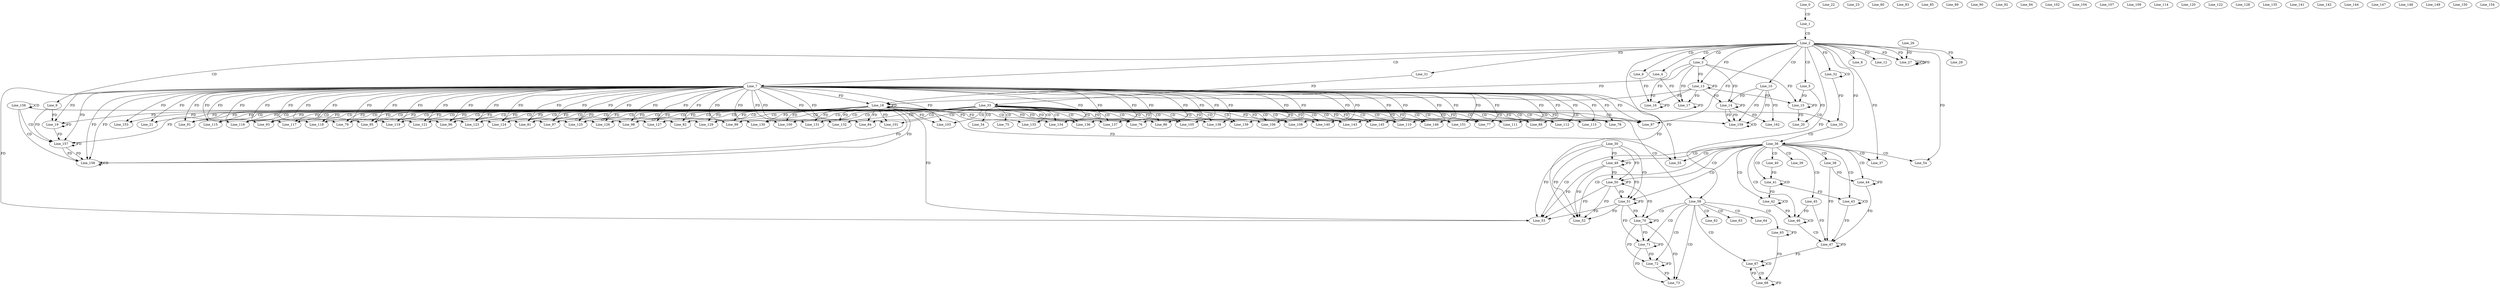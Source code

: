 digraph G {
  Line_0;
  Line_1;
  Line_2;
  Line_3;
  Line_4;
  Line_5;
  Line_6;
  Line_7;
  Line_8;
  Line_9;
  Line_10;
  Line_12;
  Line_13;
  Line_13;
  Line_14;
  Line_15;
  Line_15;
  Line_16;
  Line_16;
  Line_17;
  Line_17;
  Line_18;
  Line_18;
  Line_19;
  Line_20;
  Line_21;
  Line_22;
  Line_23;
  Line_27;
  Line_27;
  Line_27;
  Line_26;
  Line_27;
  Line_27;
  Line_28;
  Line_31;
  Line_32;
  Line_32;
  Line_31;
  Line_33;
  Line_33;
  Line_34;
  Line_35;
  Line_36;
  Line_36;
  Line_37;
  Line_37;
  Line_38;
  Line_39;
  Line_40;
  Line_41;
  Line_41;
  Line_42;
  Line_42;
  Line_43;
  Line_43;
  Line_44;
  Line_45;
  Line_46;
  Line_47;
  Line_47;
  Line_47;
  Line_49;
  Line_30;
  Line_50;
  Line_50;
  Line_51;
  Line_51;
  Line_52;
  Line_52;
  Line_53;
  Line_54;
  Line_54;
  Line_55;
  Line_58;
  Line_58;
  Line_58;
  Line_62;
  Line_63;
  Line_64;
  Line_65;
  Line_67;
  Line_68;
  Line_68;
  Line_68;
  Line_70;
  Line_71;
  Line_71;
  Line_72;
  Line_72;
  Line_73;
  Line_73;
  Line_75;
  Line_76;
  Line_77;
  Line_78;
  Line_79;
  Line_80;
  Line_81;
  Line_82;
  Line_83;
  Line_84;
  Line_85;
  Line_86;
  Line_87;
  Line_87;
  Line_88;
  Line_89;
  Line_90;
  Line_91;
  Line_92;
  Line_93;
  Line_94;
  Line_95;
  Line_96;
  Line_97;
  Line_98;
  Line_99;
  Line_100;
  Line_101;
  Line_102;
  Line_103;
  Line_104;
  Line_105;
  Line_106;
  Line_107;
  Line_108;
  Line_109;
  Line_110;
  Line_111;
  Line_112;
  Line_113;
  Line_114;
  Line_115;
  Line_116;
  Line_117;
  Line_118;
  Line_119;
  Line_120;
  Line_121;
  Line_122;
  Line_123;
  Line_124;
  Line_125;
  Line_126;
  Line_127;
  Line_128;
  Line_129;
  Line_130;
  Line_131;
  Line_132;
  Line_133;
  Line_134;
  Line_135;
  Line_136;
  Line_137;
  Line_138;
  Line_139;
  Line_140;
  Line_141;
  Line_142;
  Line_143;
  Line_144;
  Line_145;
  Line_146;
  Line_147;
  Line_148;
  Line_149;
  Line_150;
  Line_151;
  Line_153;
  Line_154;
  Line_156;
  Line_156;
  Line_157;
  Line_158;
  Line_158;
  Line_158;
  Line_159;
  Line_159;
  Line_162;
  Line_0 -> Line_1 [ label="CD" ];
  Line_1 -> Line_2 [ label="CD" ];
  Line_2 -> Line_3 [ label="CD" ];
  Line_2 -> Line_4 [ label="CD" ];
  Line_2 -> Line_5 [ label="CD" ];
  Line_2 -> Line_6 [ label="CD" ];
  Line_2 -> Line_7 [ label="CD" ];
  Line_2 -> Line_8 [ label="CD" ];
  Line_2 -> Line_9 [ label="CD" ];
  Line_2 -> Line_10 [ label="CD" ];
  Line_2 -> Line_12 [ label="FD" ];
  Line_3 -> Line_13 [ label="FD" ];
  Line_13 -> Line_13 [ label="FD" ];
  Line_2 -> Line_13 [ label="FD" ];
  Line_10 -> Line_14 [ label="FD" ];
  Line_14 -> Line_14 [ label="FD" ];
  Line_3 -> Line_14 [ label="FD" ];
  Line_13 -> Line_14 [ label="FD" ];
  Line_5 -> Line_15 [ label="FD" ];
  Line_15 -> Line_15 [ label="FD" ];
  Line_3 -> Line_15 [ label="FD" ];
  Line_13 -> Line_15 [ label="FD" ];
  Line_6 -> Line_16 [ label="FD" ];
  Line_16 -> Line_16 [ label="FD" ];
  Line_3 -> Line_16 [ label="FD" ];
  Line_13 -> Line_16 [ label="FD" ];
  Line_4 -> Line_17 [ label="FD" ];
  Line_17 -> Line_17 [ label="FD" ];
  Line_3 -> Line_17 [ label="FD" ];
  Line_13 -> Line_17 [ label="FD" ];
  Line_7 -> Line_18 [ label="FD" ];
  Line_18 -> Line_18 [ label="FD" ];
  Line_3 -> Line_18 [ label="FD" ];
  Line_13 -> Line_18 [ label="FD" ];
  Line_9 -> Line_19 [ label="FD" ];
  Line_19 -> Line_19 [ label="FD" ];
  Line_7 -> Line_19 [ label="FD" ];
  Line_18 -> Line_19 [ label="FD" ];
  Line_5 -> Line_20 [ label="FD" ];
  Line_15 -> Line_20 [ label="FD" ];
  Line_7 -> Line_21 [ label="FD" ];
  Line_18 -> Line_21 [ label="FD" ];
  Line_2 -> Line_27 [ label="FD" ];
  Line_27 -> Line_27 [ label="CD" ];
  Line_26 -> Line_27 [ label="FD" ];
  Line_27 -> Line_27 [ label="FD" ];
  Line_2 -> Line_27 [ label="FD" ];
  Line_2 -> Line_28 [ label="FD" ];
  Line_2 -> Line_31 [ label="FD" ];
  Line_32 -> Line_32 [ label="CD" ];
  Line_2 -> Line_32 [ label="FD" ];
  Line_31 -> Line_33 [ label="FD" ];
  Line_33 -> Line_34 [ label="CD" ];
  Line_33 -> Line_35 [ label="CD" ];
  Line_32 -> Line_35 [ label="FD" ];
  Line_35 -> Line_36 [ label="CD" ];
  Line_2 -> Line_36 [ label="FD" ];
  Line_36 -> Line_37 [ label="CD" ];
  Line_2 -> Line_37 [ label="FD" ];
  Line_36 -> Line_38 [ label="CD" ];
  Line_36 -> Line_39 [ label="CD" ];
  Line_36 -> Line_40 [ label="CD" ];
  Line_36 -> Line_41 [ label="CD" ];
  Line_41 -> Line_41 [ label="CD" ];
  Line_40 -> Line_41 [ label="FD" ];
  Line_36 -> Line_42 [ label="CD" ];
  Line_42 -> Line_42 [ label="CD" ];
  Line_41 -> Line_42 [ label="FD" ];
  Line_36 -> Line_43 [ label="CD" ];
  Line_43 -> Line_43 [ label="CD" ];
  Line_41 -> Line_43 [ label="FD" ];
  Line_36 -> Line_44 [ label="CD" ];
  Line_38 -> Line_44 [ label="FD" ];
  Line_44 -> Line_44 [ label="FD" ];
  Line_36 -> Line_45 [ label="CD" ];
  Line_36 -> Line_46 [ label="CD" ];
  Line_46 -> Line_46 [ label="CD" ];
  Line_45 -> Line_46 [ label="FD" ];
  Line_42 -> Line_46 [ label="FD" ];
  Line_46 -> Line_47 [ label="CD" ];
  Line_47 -> Line_47 [ label="FD" ];
  Line_45 -> Line_47 [ label="FD" ];
  Line_43 -> Line_47 [ label="FD" ];
  Line_38 -> Line_47 [ label="FD" ];
  Line_44 -> Line_47 [ label="FD" ];
  Line_36 -> Line_49 [ label="CD" ];
  Line_30 -> Line_49 [ label="FD" ];
  Line_49 -> Line_49 [ label="FD" ];
  Line_36 -> Line_50 [ label="CD" ];
  Line_30 -> Line_50 [ label="FD" ];
  Line_49 -> Line_50 [ label="FD" ];
  Line_50 -> Line_50 [ label="FD" ];
  Line_36 -> Line_51 [ label="CD" ];
  Line_30 -> Line_51 [ label="FD" ];
  Line_49 -> Line_51 [ label="FD" ];
  Line_50 -> Line_51 [ label="FD" ];
  Line_51 -> Line_51 [ label="FD" ];
  Line_36 -> Line_52 [ label="CD" ];
  Line_30 -> Line_52 [ label="FD" ];
  Line_49 -> Line_52 [ label="FD" ];
  Line_50 -> Line_52 [ label="FD" ];
  Line_51 -> Line_52 [ label="FD" ];
  Line_2 -> Line_52 [ label="FD" ];
  Line_36 -> Line_53 [ label="CD" ];
  Line_7 -> Line_53 [ label="FD" ];
  Line_18 -> Line_53 [ label="FD" ];
  Line_30 -> Line_53 [ label="FD" ];
  Line_49 -> Line_53 [ label="FD" ];
  Line_50 -> Line_53 [ label="FD" ];
  Line_51 -> Line_53 [ label="FD" ];
  Line_36 -> Line_54 [ label="CD" ];
  Line_2 -> Line_54 [ label="FD" ];
  Line_36 -> Line_55 [ label="CD" ];
  Line_7 -> Line_55 [ label="FD" ];
  Line_18 -> Line_55 [ label="FD" ];
  Line_33 -> Line_58 [ label="CD" ];
  Line_2 -> Line_58 [ label="FD" ];
  Line_58 -> Line_62 [ label="CD" ];
  Line_58 -> Line_63 [ label="CD" ];
  Line_58 -> Line_64 [ label="CD" ];
  Line_58 -> Line_65 [ label="CD" ];
  Line_65 -> Line_65 [ label="FD" ];
  Line_58 -> Line_67 [ label="CD" ];
  Line_67 -> Line_67 [ label="CD" ];
  Line_47 -> Line_67 [ label="FD" ];
  Line_67 -> Line_68 [ label="CD" ];
  Line_68 -> Line_68 [ label="FD" ];
  Line_65 -> Line_68 [ label="FD" ];
  Line_58 -> Line_70 [ label="CD" ];
  Line_50 -> Line_70 [ label="FD" ];
  Line_51 -> Line_70 [ label="FD" ];
  Line_70 -> Line_70 [ label="FD" ];
  Line_58 -> Line_71 [ label="CD" ];
  Line_51 -> Line_71 [ label="FD" ];
  Line_70 -> Line_71 [ label="FD" ];
  Line_71 -> Line_71 [ label="FD" ];
  Line_58 -> Line_72 [ label="CD" ];
  Line_70 -> Line_72 [ label="FD" ];
  Line_71 -> Line_72 [ label="FD" ];
  Line_72 -> Line_72 [ label="FD" ];
  Line_58 -> Line_73 [ label="CD" ];
  Line_70 -> Line_73 [ label="FD" ];
  Line_71 -> Line_73 [ label="FD" ];
  Line_72 -> Line_73 [ label="FD" ];
  Line_33 -> Line_75 [ label="CD" ];
  Line_33 -> Line_76 [ label="CD" ];
  Line_7 -> Line_76 [ label="FD" ];
  Line_18 -> Line_76 [ label="FD" ];
  Line_33 -> Line_77 [ label="CD" ];
  Line_7 -> Line_77 [ label="FD" ];
  Line_18 -> Line_77 [ label="FD" ];
  Line_33 -> Line_78 [ label="CD" ];
  Line_7 -> Line_78 [ label="FD" ];
  Line_18 -> Line_78 [ label="FD" ];
  Line_33 -> Line_79 [ label="CD" ];
  Line_7 -> Line_79 [ label="FD" ];
  Line_18 -> Line_79 [ label="FD" ];
  Line_33 -> Line_81 [ label="CD" ];
  Line_7 -> Line_81 [ label="FD" ];
  Line_18 -> Line_81 [ label="FD" ];
  Line_33 -> Line_82 [ label="CD" ];
  Line_7 -> Line_82 [ label="FD" ];
  Line_18 -> Line_82 [ label="FD" ];
  Line_33 -> Line_84 [ label="CD" ];
  Line_7 -> Line_84 [ label="FD" ];
  Line_18 -> Line_84 [ label="FD" ];
  Line_33 -> Line_86 [ label="CD" ];
  Line_7 -> Line_86 [ label="FD" ];
  Line_18 -> Line_86 [ label="FD" ];
  Line_33 -> Line_87 [ label="CD" ];
  Line_7 -> Line_87 [ label="FD" ];
  Line_18 -> Line_87 [ label="FD" ];
  Line_2 -> Line_87 [ label="FD" ];
  Line_33 -> Line_88 [ label="CD" ];
  Line_7 -> Line_88 [ label="FD" ];
  Line_18 -> Line_88 [ label="FD" ];
  Line_33 -> Line_91 [ label="CD" ];
  Line_7 -> Line_91 [ label="FD" ];
  Line_18 -> Line_91 [ label="FD" ];
  Line_33 -> Line_93 [ label="CD" ];
  Line_7 -> Line_93 [ label="FD" ];
  Line_18 -> Line_93 [ label="FD" ];
  Line_33 -> Line_95 [ label="CD" ];
  Line_7 -> Line_95 [ label="FD" ];
  Line_18 -> Line_95 [ label="FD" ];
  Line_33 -> Line_96 [ label="CD" ];
  Line_7 -> Line_96 [ label="FD" ];
  Line_18 -> Line_96 [ label="FD" ];
  Line_33 -> Line_97 [ label="CD" ];
  Line_7 -> Line_97 [ label="FD" ];
  Line_18 -> Line_97 [ label="FD" ];
  Line_33 -> Line_98 [ label="CD" ];
  Line_7 -> Line_98 [ label="FD" ];
  Line_18 -> Line_98 [ label="FD" ];
  Line_33 -> Line_99 [ label="CD" ];
  Line_7 -> Line_99 [ label="FD" ];
  Line_18 -> Line_99 [ label="FD" ];
  Line_33 -> Line_100 [ label="CD" ];
  Line_7 -> Line_100 [ label="FD" ];
  Line_18 -> Line_100 [ label="FD" ];
  Line_33 -> Line_101 [ label="CD" ];
  Line_7 -> Line_101 [ label="FD" ];
  Line_18 -> Line_101 [ label="FD" ];
  Line_33 -> Line_103 [ label="CD" ];
  Line_7 -> Line_103 [ label="FD" ];
  Line_18 -> Line_103 [ label="FD" ];
  Line_33 -> Line_105 [ label="CD" ];
  Line_7 -> Line_105 [ label="FD" ];
  Line_18 -> Line_105 [ label="FD" ];
  Line_33 -> Line_106 [ label="CD" ];
  Line_7 -> Line_106 [ label="FD" ];
  Line_18 -> Line_106 [ label="FD" ];
  Line_33 -> Line_108 [ label="CD" ];
  Line_7 -> Line_108 [ label="FD" ];
  Line_18 -> Line_108 [ label="FD" ];
  Line_33 -> Line_110 [ label="CD" ];
  Line_7 -> Line_110 [ label="FD" ];
  Line_18 -> Line_110 [ label="FD" ];
  Line_33 -> Line_111 [ label="CD" ];
  Line_7 -> Line_111 [ label="FD" ];
  Line_18 -> Line_111 [ label="FD" ];
  Line_33 -> Line_112 [ label="CD" ];
  Line_7 -> Line_112 [ label="FD" ];
  Line_18 -> Line_112 [ label="FD" ];
  Line_33 -> Line_113 [ label="CD" ];
  Line_7 -> Line_113 [ label="FD" ];
  Line_18 -> Line_113 [ label="FD" ];
  Line_33 -> Line_115 [ label="CD" ];
  Line_7 -> Line_115 [ label="FD" ];
  Line_18 -> Line_115 [ label="FD" ];
  Line_33 -> Line_116 [ label="CD" ];
  Line_7 -> Line_116 [ label="FD" ];
  Line_18 -> Line_116 [ label="FD" ];
  Line_33 -> Line_117 [ label="CD" ];
  Line_7 -> Line_117 [ label="FD" ];
  Line_18 -> Line_117 [ label="FD" ];
  Line_33 -> Line_118 [ label="CD" ];
  Line_7 -> Line_118 [ label="FD" ];
  Line_18 -> Line_118 [ label="FD" ];
  Line_33 -> Line_119 [ label="CD" ];
  Line_7 -> Line_119 [ label="FD" ];
  Line_18 -> Line_119 [ label="FD" ];
  Line_33 -> Line_121 [ label="CD" ];
  Line_7 -> Line_121 [ label="FD" ];
  Line_18 -> Line_121 [ label="FD" ];
  Line_33 -> Line_123 [ label="CD" ];
  Line_7 -> Line_123 [ label="FD" ];
  Line_18 -> Line_123 [ label="FD" ];
  Line_33 -> Line_124 [ label="CD" ];
  Line_7 -> Line_124 [ label="FD" ];
  Line_18 -> Line_124 [ label="FD" ];
  Line_33 -> Line_125 [ label="CD" ];
  Line_7 -> Line_125 [ label="FD" ];
  Line_18 -> Line_125 [ label="FD" ];
  Line_33 -> Line_126 [ label="CD" ];
  Line_7 -> Line_126 [ label="FD" ];
  Line_18 -> Line_126 [ label="FD" ];
  Line_33 -> Line_127 [ label="CD" ];
  Line_7 -> Line_127 [ label="FD" ];
  Line_18 -> Line_127 [ label="FD" ];
  Line_33 -> Line_129 [ label="CD" ];
  Line_7 -> Line_129 [ label="FD" ];
  Line_18 -> Line_129 [ label="FD" ];
  Line_33 -> Line_130 [ label="CD" ];
  Line_7 -> Line_130 [ label="FD" ];
  Line_18 -> Line_130 [ label="FD" ];
  Line_33 -> Line_131 [ label="CD" ];
  Line_7 -> Line_131 [ label="FD" ];
  Line_18 -> Line_131 [ label="FD" ];
  Line_33 -> Line_132 [ label="CD" ];
  Line_7 -> Line_132 [ label="FD" ];
  Line_18 -> Line_132 [ label="FD" ];
  Line_33 -> Line_133 [ label="CD" ];
  Line_7 -> Line_133 [ label="FD" ];
  Line_18 -> Line_133 [ label="FD" ];
  Line_33 -> Line_134 [ label="CD" ];
  Line_7 -> Line_134 [ label="FD" ];
  Line_18 -> Line_134 [ label="FD" ];
  Line_33 -> Line_136 [ label="CD" ];
  Line_7 -> Line_136 [ label="FD" ];
  Line_18 -> Line_136 [ label="FD" ];
  Line_33 -> Line_137 [ label="CD" ];
  Line_7 -> Line_137 [ label="FD" ];
  Line_18 -> Line_137 [ label="FD" ];
  Line_33 -> Line_138 [ label="CD" ];
  Line_7 -> Line_138 [ label="FD" ];
  Line_18 -> Line_138 [ label="FD" ];
  Line_33 -> Line_139 [ label="CD" ];
  Line_7 -> Line_139 [ label="FD" ];
  Line_18 -> Line_139 [ label="FD" ];
  Line_33 -> Line_140 [ label="CD" ];
  Line_7 -> Line_140 [ label="FD" ];
  Line_18 -> Line_140 [ label="FD" ];
  Line_33 -> Line_143 [ label="CD" ];
  Line_7 -> Line_143 [ label="FD" ];
  Line_18 -> Line_143 [ label="FD" ];
  Line_33 -> Line_145 [ label="CD" ];
  Line_7 -> Line_145 [ label="FD" ];
  Line_18 -> Line_145 [ label="FD" ];
  Line_33 -> Line_146 [ label="CD" ];
  Line_7 -> Line_146 [ label="FD" ];
  Line_18 -> Line_146 [ label="FD" ];
  Line_33 -> Line_151 [ label="CD" ];
  Line_7 -> Line_151 [ label="FD" ];
  Line_18 -> Line_151 [ label="FD" ];
  Line_7 -> Line_153 [ label="FD" ];
  Line_18 -> Line_153 [ label="FD" ];
  Line_156 -> Line_156 [ label="CD" ];
  Line_156 -> Line_157 [ label="CD" ];
  Line_7 -> Line_157 [ label="FD" ];
  Line_18 -> Line_157 [ label="FD" ];
  Line_157 -> Line_157 [ label="FD" ];
  Line_9 -> Line_157 [ label="FD" ];
  Line_19 -> Line_157 [ label="FD" ];
  Line_156 -> Line_158 [ label="CD" ];
  Line_7 -> Line_158 [ label="FD" ];
  Line_18 -> Line_158 [ label="FD" ];
  Line_157 -> Line_158 [ label="FD" ];
  Line_158 -> Line_158 [ label="CD" ];
  Line_7 -> Line_158 [ label="FD" ];
  Line_18 -> Line_158 [ label="FD" ];
  Line_157 -> Line_158 [ label="FD" ];
  Line_156 -> Line_159 [ label="CD" ];
  Line_10 -> Line_159 [ label="FD" ];
  Line_14 -> Line_159 [ label="FD" ];
  Line_159 -> Line_159 [ label="CD" ];
  Line_10 -> Line_159 [ label="FD" ];
  Line_14 -> Line_159 [ label="FD" ];
  Line_10 -> Line_162 [ label="FD" ];
  Line_14 -> Line_162 [ label="FD" ];
  Line_68 -> Line_67 [ label="FD" ];
}
